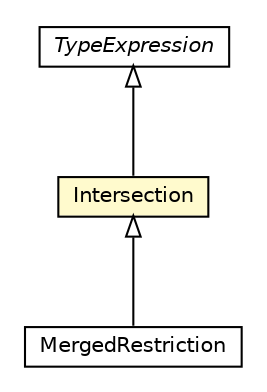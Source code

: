 #!/usr/local/bin/dot
#
# Class diagram 
# Generated by UMLGraph version R5_6-24-gf6e263 (http://www.umlgraph.org/)
#

digraph G {
	edge [fontname="Helvetica",fontsize=10,labelfontname="Helvetica",labelfontsize=10];
	node [fontname="Helvetica",fontsize=10,shape=plaintext];
	nodesep=0.25;
	ranksep=0.5;
	// org.universAAL.middleware.owl.Intersection
	c265472 [label=<<table title="org.universAAL.middleware.owl.Intersection" border="0" cellborder="1" cellspacing="0" cellpadding="2" port="p" bgcolor="lemonChiffon" href="./Intersection.html">
		<tr><td><table border="0" cellspacing="0" cellpadding="1">
<tr><td align="center" balign="center"> Intersection </td></tr>
		</table></td></tr>
		</table>>, URL="./Intersection.html", fontname="Helvetica", fontcolor="black", fontsize=10.0];
	// org.universAAL.middleware.owl.MergedRestriction
	c265473 [label=<<table title="org.universAAL.middleware.owl.MergedRestriction" border="0" cellborder="1" cellspacing="0" cellpadding="2" port="p" href="./MergedRestriction.html">
		<tr><td><table border="0" cellspacing="0" cellpadding="1">
<tr><td align="center" balign="center"> MergedRestriction </td></tr>
		</table></td></tr>
		</table>>, URL="./MergedRestriction.html", fontname="Helvetica", fontcolor="black", fontsize=10.0];
	// org.universAAL.middleware.owl.TypeExpression
	c265486 [label=<<table title="org.universAAL.middleware.owl.TypeExpression" border="0" cellborder="1" cellspacing="0" cellpadding="2" port="p" href="./TypeExpression.html">
		<tr><td><table border="0" cellspacing="0" cellpadding="1">
<tr><td align="center" balign="center"><font face="Helvetica-Oblique"> TypeExpression </font></td></tr>
		</table></td></tr>
		</table>>, URL="./TypeExpression.html", fontname="Helvetica", fontcolor="black", fontsize=10.0];
	//org.universAAL.middleware.owl.Intersection extends org.universAAL.middleware.owl.TypeExpression
	c265486:p -> c265472:p [dir=back,arrowtail=empty];
	//org.universAAL.middleware.owl.MergedRestriction extends org.universAAL.middleware.owl.Intersection
	c265472:p -> c265473:p [dir=back,arrowtail=empty];
}

